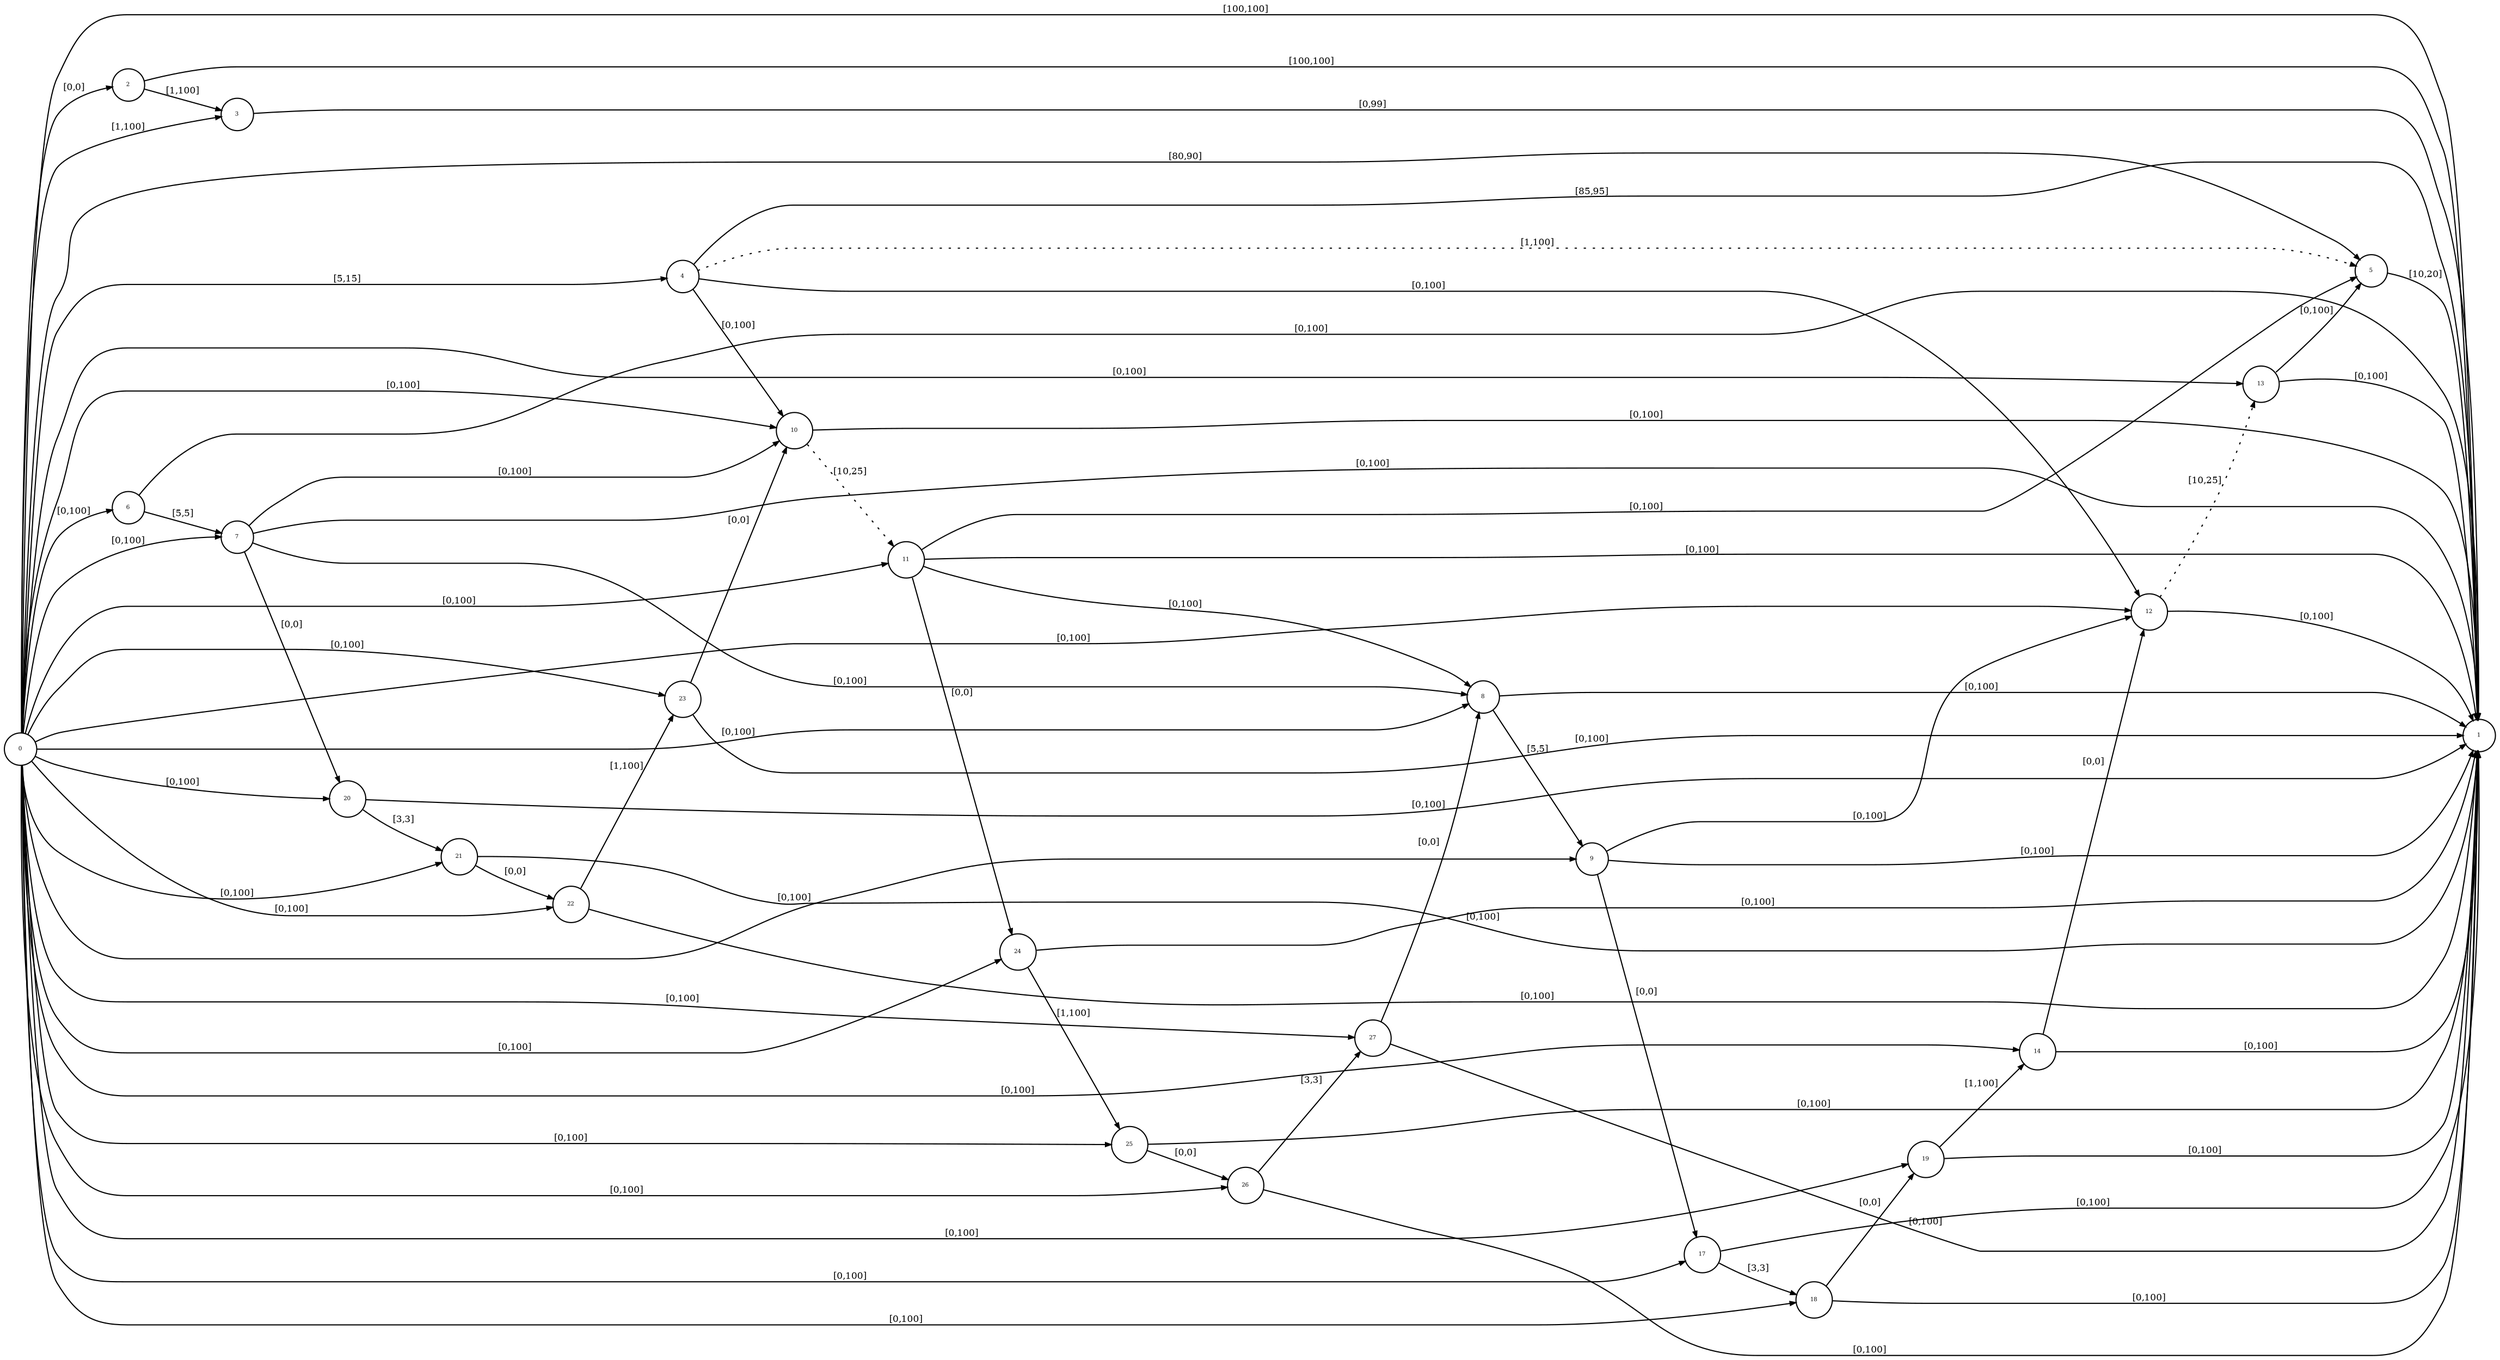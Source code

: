 digraph stnu {
	rankdir=LR;
	node [with=.2, height=.2, fontsize=5, shape=circle, style=filled, fillcolor=white];	0 -> 1 [fontsize=8, arrowsize= .5, label = "[100,100]"];
	0 -> 2 [fontsize=8, arrowsize= .5, label = "[0,0]"];
	0 -> 3 [fontsize=8, arrowsize= .5, label = "[1,100]"];
	0 -> 4 [fontsize=8, arrowsize= .5, label = "[5,15]"];
	0 -> 5 [fontsize=8, arrowsize= .5, label = "[80,90]"];
	0 -> 6 [fontsize=8, arrowsize= .5, label = "[0,100]"];
	0 -> 7 [fontsize=8, arrowsize= .5, label = "[0,100]"];
	0 -> 8 [fontsize=8, arrowsize= .5, label = "[0,100]"];
	0 -> 9 [fontsize=8, arrowsize= .5, label = "[0,100]"];
	0 -> 10 [fontsize=8, arrowsize= .5, label = "[0,100]"];
	0 -> 11 [fontsize=8, arrowsize= .5, label = "[0,100]"];
	0 -> 12 [fontsize=8, arrowsize= .5, label = "[0,100]"];
	0 -> 13 [fontsize=8, arrowsize= .5, label = "[0,100]"];
	0 -> 14 [fontsize=8, arrowsize= .5, label = "[0,100]"];
	0 -> 17 [fontsize=8, arrowsize= .5, label = "[0,100]"];
	0 -> 18 [fontsize=8, arrowsize= .5, label = "[0,100]"];
	0 -> 19 [fontsize=8, arrowsize= .5, label = "[0,100]"];
	0 -> 20 [fontsize=8, arrowsize= .5, label = "[0,100]"];
	0 -> 21 [fontsize=8, arrowsize= .5, label = "[0,100]"];
	0 -> 22 [fontsize=8, arrowsize= .5, label = "[0,100]"];
	0 -> 23 [fontsize=8, arrowsize= .5, label = "[0,100]"];
	0 -> 24 [fontsize=8, arrowsize= .5, label = "[0,100]"];
	0 -> 25 [fontsize=8, arrowsize= .5, label = "[0,100]"];
	0 -> 26 [fontsize=8, arrowsize= .5, label = "[0,100]"];
	0 -> 27 [fontsize=8, arrowsize= .5, label = "[0,100]"];
	2 -> 1 [fontsize=8, arrowsize= .5, label = "[100,100]"];
	2 -> 3 [fontsize=8, arrowsize= .5, label = "[1,100]"];
	3 -> 1 [fontsize=8, arrowsize= .5, label = "[0,99]"];
	4 -> 1 [fontsize=8, arrowsize= .5, label = "[85,95]"];
	4 -> 10 [fontsize=8, arrowsize= .5, label = "[0,100]"];
	4 -> 12 [fontsize=8, arrowsize= .5, label = "[0,100]"];
	4 -> 5 [fontsize=8, arrowsize= .5, style= dotted, label = "[1,100]"];
	5 -> 1 [fontsize=8, arrowsize= .5, label = "[10,20]"];
	6 -> 1 [fontsize=8, arrowsize= .5, label = "[0,100]"];
	6 -> 7 [fontsize=8, arrowsize= .5, label = "[5,5]"];
	7 -> 1 [fontsize=8, arrowsize= .5, label = "[0,100]"];
	7 -> 20 [fontsize=8, arrowsize= .5, label = "[0,0]"];
	7 -> 8 [fontsize=8, arrowsize= .5, label = "[0,100]"];
	7 -> 10 [fontsize=8, arrowsize= .5, label = "[0,100]"];
	8 -> 1 [fontsize=8, arrowsize= .5, label = "[0,100]"];
	8 -> 9 [fontsize=8, arrowsize= .5, label = "[5,5]"];
	9 -> 1 [fontsize=8, arrowsize= .5, label = "[0,100]"];
	9 -> 17 [fontsize=8, arrowsize= .5, label = "[0,0]"];
	9 -> 12 [fontsize=8, arrowsize= .5, label = "[0,100]"];
	10 -> 1 [fontsize=8, arrowsize= .5, label = "[0,100]"];
	10 -> 11 [fontsize=8, arrowsize= .5, style= dotted, label = "[10,25]"];
	11 -> 1 [fontsize=8, arrowsize= .5, label = "[0,100]"];
	11 -> 5 [fontsize=8, arrowsize= .5, label = "[0,100]"];
	11 -> 8 [fontsize=8, arrowsize= .5, label = "[0,100]"];
	11 -> 24 [fontsize=8, arrowsize= .5, label = "[0,0]"];
	12 -> 1 [fontsize=8, arrowsize= .5, label = "[0,100]"];
	12 -> 13 [fontsize=8, arrowsize= .5, style= dotted, label = "[10,25]"];
	13 -> 1 [fontsize=8, arrowsize= .5, label = "[0,100]"];
	13 -> 5 [fontsize=8, arrowsize= .5, label = "[0,100]"];
	14 -> 1 [fontsize=8, arrowsize= .5, label = "[0,100]"];
	14 -> 12 [fontsize=8, arrowsize= .5, label = "[0,0]"];
	17 -> 1 [fontsize=8, arrowsize= .5, label = "[0,100]"];
	17 -> 18 [fontsize=8, arrowsize= .5, label = "[3,3]"];
	18 -> 1 [fontsize=8, arrowsize= .5, label = "[0,100]"];
	18 -> 19 [fontsize=8, arrowsize= .5, label = "[0,0]"];
	19 -> 1 [fontsize=8, arrowsize= .5, label = "[0,100]"];
	19 -> 14 [fontsize=8, arrowsize= .5, label = "[1,100]"];
	20 -> 1 [fontsize=8, arrowsize= .5, label = "[0,100]"];
	20 -> 21 [fontsize=8, arrowsize= .5, label = "[3,3]"];
	21 -> 1 [fontsize=8, arrowsize= .5, label = "[0,100]"];
	21 -> 22 [fontsize=8, arrowsize= .5, label = "[0,0]"];
	22 -> 1 [fontsize=8, arrowsize= .5, label = "[0,100]"];
	22 -> 23 [fontsize=8, arrowsize= .5, label = "[1,100]"];
	23 -> 1 [fontsize=8, arrowsize= .5, label = "[0,100]"];
	23 -> 10 [fontsize=8, arrowsize= .5, label = "[0,0]"];
	24 -> 1 [fontsize=8, arrowsize= .5, label = "[0,100]"];
	24 -> 25 [fontsize=8, arrowsize= .5, label = "[1,100]"];
	25 -> 1 [fontsize=8, arrowsize= .5, label = "[0,100]"];
	25 -> 26 [fontsize=8, arrowsize= .5, label = "[0,0]"];
	26 -> 1 [fontsize=8, arrowsize= .5, label = "[0,100]"];
	26 -> 27 [fontsize=8, arrowsize= .5, label = "[3,3]"];
	27 -> 1 [fontsize=8, arrowsize= .5, label = "[0,100]"];
	27 -> 8 [fontsize=8, arrowsize= .5, label = "[0,0]"];

}

